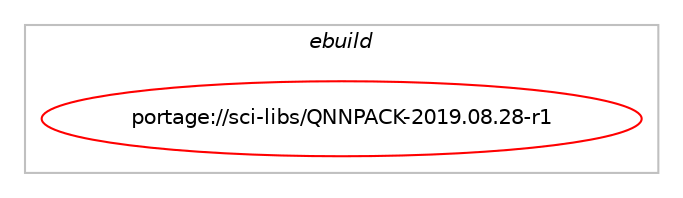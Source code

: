 digraph prolog {

# *************
# Graph options
# *************

newrank=true;
concentrate=true;
compound=true;
graph [rankdir=LR,fontname=Helvetica,fontsize=10,ranksep=1.5];#, ranksep=2.5, nodesep=0.2];
edge  [arrowhead=vee];
node  [fontname=Helvetica,fontsize=10];

# **********
# The ebuild
# **********

subgraph cluster_leftcol {
color=gray;
label=<<i>ebuild</i>>;
id [label="portage://sci-libs/QNNPACK-2019.08.28-r1", color=red, width=4, href="../sci-libs/QNNPACK-2019.08.28-r1.svg"];
}

# ****************
# The dependencies
# ****************

subgraph cluster_midcol {
color=gray;
label=<<i>dependencies</i>>;
subgraph cluster_compile {
fillcolor="#eeeeee";
style=filled;
label=<<i>compile</i>>;
# *** BEGIN UNKNOWN DEPENDENCY TYPE (TODO) ***
# id -> equal(package_dependency(portage://sci-libs/QNNPACK-2019.08.28-r1,install,no,dev-libs,FP16,none,[,,],[],[]))
# *** END UNKNOWN DEPENDENCY TYPE (TODO) ***

# *** BEGIN UNKNOWN DEPENDENCY TYPE (TODO) ***
# id -> equal(package_dependency(portage://sci-libs/QNNPACK-2019.08.28-r1,install,no,dev-libs,FXdiv,none,[,,],[],[]))
# *** END UNKNOWN DEPENDENCY TYPE (TODO) ***

# *** BEGIN UNKNOWN DEPENDENCY TYPE (TODO) ***
# id -> equal(package_dependency(portage://sci-libs/QNNPACK-2019.08.28-r1,install,no,dev-libs,clog,none,[,,],[],[]))
# *** END UNKNOWN DEPENDENCY TYPE (TODO) ***

# *** BEGIN UNKNOWN DEPENDENCY TYPE (TODO) ***
# id -> equal(package_dependency(portage://sci-libs/QNNPACK-2019.08.28-r1,install,no,dev-libs,cpuinfo,none,[,,],[],[]))
# *** END UNKNOWN DEPENDENCY TYPE (TODO) ***

# *** BEGIN UNKNOWN DEPENDENCY TYPE (TODO) ***
# id -> equal(package_dependency(portage://sci-libs/QNNPACK-2019.08.28-r1,install,no,dev-libs,pthreadpool,none,[,,],[],[]))
# *** END UNKNOWN DEPENDENCY TYPE (TODO) ***

}
subgraph cluster_compileandrun {
fillcolor="#eeeeee";
style=filled;
label=<<i>compile and run</i>>;
}
subgraph cluster_run {
fillcolor="#eeeeee";
style=filled;
label=<<i>run</i>>;
# *** BEGIN UNKNOWN DEPENDENCY TYPE (TODO) ***
# id -> equal(package_dependency(portage://sci-libs/QNNPACK-2019.08.28-r1,run,no,dev-libs,cpuinfo,none,[,,],[],[]))
# *** END UNKNOWN DEPENDENCY TYPE (TODO) ***

# *** BEGIN UNKNOWN DEPENDENCY TYPE (TODO) ***
# id -> equal(package_dependency(portage://sci-libs/QNNPACK-2019.08.28-r1,run,no,dev-libs,pthreadpool,none,[,,],[],[]))
# *** END UNKNOWN DEPENDENCY TYPE (TODO) ***

}
}

# **************
# The candidates
# **************

subgraph cluster_choices {
rank=same;
color=gray;
label=<<i>candidates</i>>;

}

}
